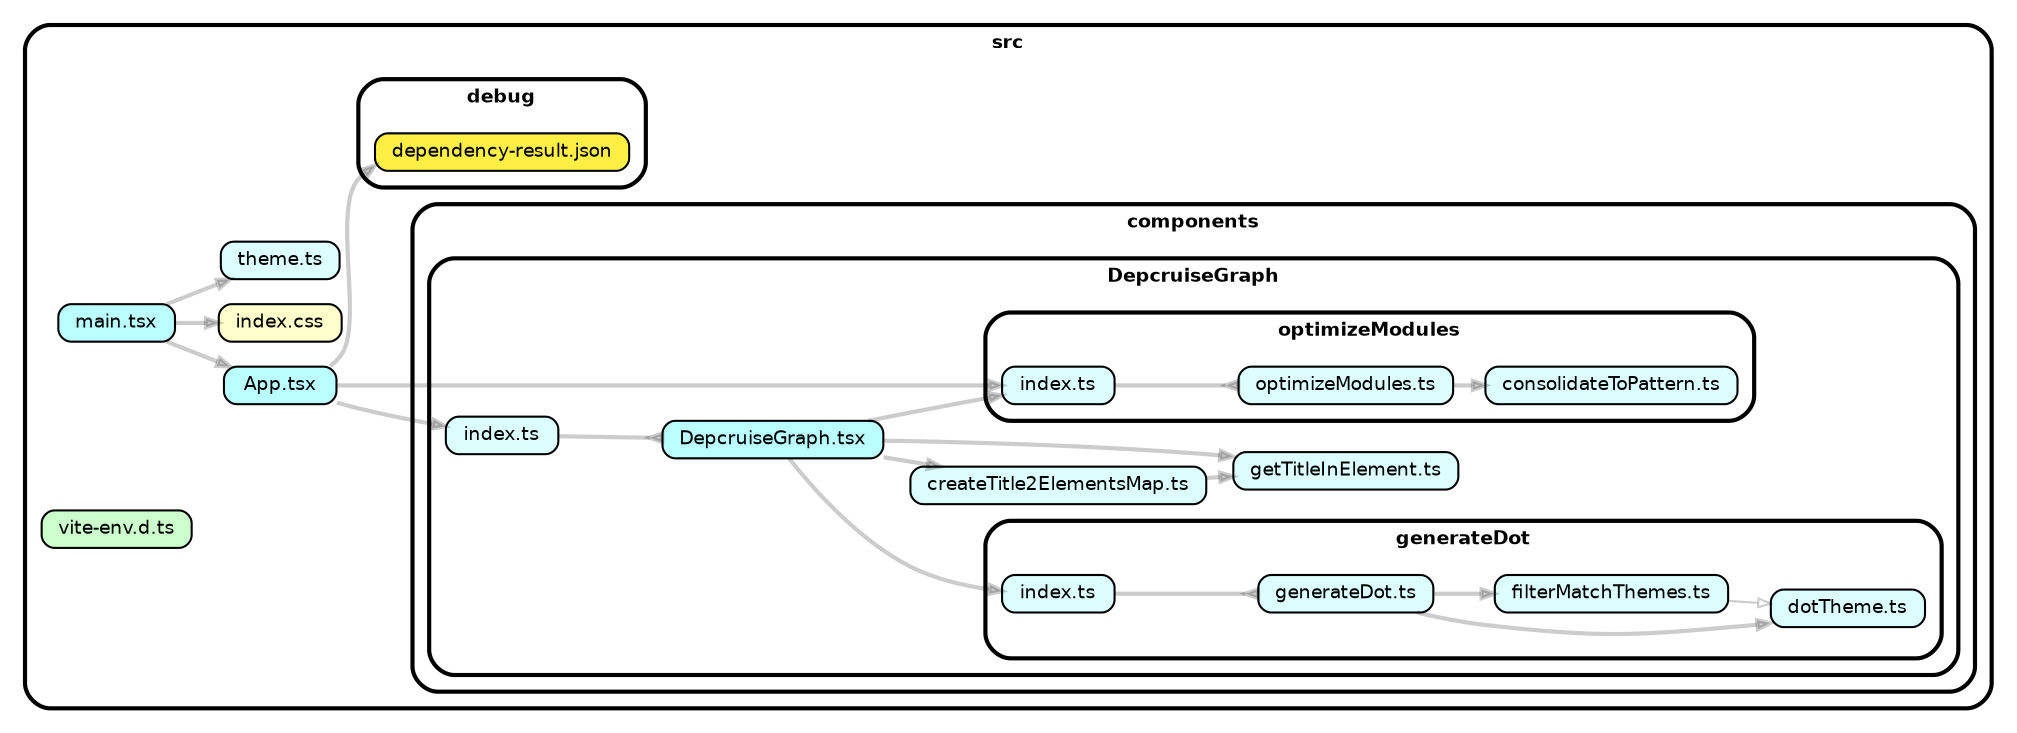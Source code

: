 strict digraph "dependency-cruiser output"{
    rankdir="LR" splines="true" overlap="false" nodesep="0.16" ranksep="0.18" fontname="Helvetica-bold" fontsize="9" style="rounded,bold,filled" fillcolor="#ffffff" compound="true"
    node [shape="box" style="rounded, filled" height="0.2" color="black" fillcolor="#ffffcc" fontcolor="black" fontname="Helvetica" fontsize="9"]
    edge [arrowhead="normal" arrowsize="0.6" penwidth="2.0" color="#00000033" fontname="Helvetica" fontsize="9"]

    subgraph "cluster_src" {label="src" "src/App.tsx" [label=<App.tsx> tooltip="App.tsx" URL="https://github.com/TakanoriOnuma/depcruise-visualizer/blob/main/src/App.tsx" fillcolor="#bbfeff"] }
    "src/App.tsx" -> "src/components/DepcruiseGraph/index.ts"
    "src/App.tsx" -> "src/components/DepcruiseGraph/optimizeModules/index.ts"
    "src/App.tsx" -> "src/debug/dependency-result.json"
    subgraph "cluster_src" {label="src" subgraph "cluster_src/components" {label="components" subgraph "cluster_src/components/DepcruiseGraph" {label="DepcruiseGraph" "src/components/DepcruiseGraph/DepcruiseGraph.tsx" [label=<DepcruiseGraph.tsx> tooltip="DepcruiseGraph.tsx" URL="https://github.com/TakanoriOnuma/depcruise-visualizer/blob/main/src/components/DepcruiseGraph/DepcruiseGraph.tsx" fillcolor="#bbfeff"] } } }
    "src/components/DepcruiseGraph/DepcruiseGraph.tsx" -> "src/components/DepcruiseGraph/createTitle2ElementsMap.ts"
    "src/components/DepcruiseGraph/DepcruiseGraph.tsx" -> "src/components/DepcruiseGraph/generateDot/index.ts"
    "src/components/DepcruiseGraph/DepcruiseGraph.tsx" -> "src/components/DepcruiseGraph/getTitleInElement.ts"
    "src/components/DepcruiseGraph/DepcruiseGraph.tsx" -> "src/components/DepcruiseGraph/optimizeModules/index.ts"
    subgraph "cluster_src" {label="src" subgraph "cluster_src/components" {label="components" subgraph "cluster_src/components/DepcruiseGraph" {label="DepcruiseGraph" "src/components/DepcruiseGraph/createTitle2ElementsMap.ts" [label=<createTitle2ElementsMap.ts> tooltip="createTitle2ElementsMap.ts" URL="https://github.com/TakanoriOnuma/depcruise-visualizer/blob/main/src/components/DepcruiseGraph/createTitle2ElementsMap.ts" fillcolor="#ddfeff"] } } }
    "src/components/DepcruiseGraph/createTitle2ElementsMap.ts" -> "src/components/DepcruiseGraph/getTitleInElement.ts"
    subgraph "cluster_src" {label="src" subgraph "cluster_src/components" {label="components" subgraph "cluster_src/components/DepcruiseGraph" {label="DepcruiseGraph" subgraph "cluster_src/components/DepcruiseGraph/generateDot" {label="generateDot" "src/components/DepcruiseGraph/generateDot/dotTheme.ts" [label=<dotTheme.ts> tooltip="dotTheme.ts" URL="https://github.com/TakanoriOnuma/depcruise-visualizer/blob/main/src/components/DepcruiseGraph/generateDot/dotTheme.ts" fillcolor="#ddfeff"] } } } }
    subgraph "cluster_src" {label="src" subgraph "cluster_src/components" {label="components" subgraph "cluster_src/components/DepcruiseGraph" {label="DepcruiseGraph" subgraph "cluster_src/components/DepcruiseGraph/generateDot" {label="generateDot" "src/components/DepcruiseGraph/generateDot/filterMatchThemes.ts" [label=<filterMatchThemes.ts> tooltip="filterMatchThemes.ts" URL="https://github.com/TakanoriOnuma/depcruise-visualizer/blob/main/src/components/DepcruiseGraph/generateDot/filterMatchThemes.ts" fillcolor="#ddfeff"] } } } }
    "src/components/DepcruiseGraph/generateDot/filterMatchThemes.ts" -> "src/components/DepcruiseGraph/generateDot/dotTheme.ts" [arrowhead="onormal" penwidth="1.0"]
    subgraph "cluster_src" {label="src" subgraph "cluster_src/components" {label="components" subgraph "cluster_src/components/DepcruiseGraph" {label="DepcruiseGraph" subgraph "cluster_src/components/DepcruiseGraph/generateDot" {label="generateDot" "src/components/DepcruiseGraph/generateDot/generateDot.ts" [label=<generateDot.ts> tooltip="generateDot.ts" URL="https://github.com/TakanoriOnuma/depcruise-visualizer/blob/main/src/components/DepcruiseGraph/generateDot/generateDot.ts" fillcolor="#ddfeff"] } } } }
    "src/components/DepcruiseGraph/generateDot/generateDot.ts" -> "src/components/DepcruiseGraph/generateDot/dotTheme.ts"
    "src/components/DepcruiseGraph/generateDot/generateDot.ts" -> "src/components/DepcruiseGraph/generateDot/filterMatchThemes.ts"
    subgraph "cluster_src" {label="src" subgraph "cluster_src/components" {label="components" subgraph "cluster_src/components/DepcruiseGraph" {label="DepcruiseGraph" subgraph "cluster_src/components/DepcruiseGraph/generateDot" {label="generateDot" "src/components/DepcruiseGraph/generateDot/index.ts" [label=<index.ts> tooltip="index.ts" URL="https://github.com/TakanoriOnuma/depcruise-visualizer/blob/main/src/components/DepcruiseGraph/generateDot/index.ts" fillcolor="#ddfeff"] } } } }
    "src/components/DepcruiseGraph/generateDot/index.ts" -> "src/components/DepcruiseGraph/generateDot/generateDot.ts" [arrowhead="inv"]
    subgraph "cluster_src" {label="src" subgraph "cluster_src/components" {label="components" subgraph "cluster_src/components/DepcruiseGraph" {label="DepcruiseGraph" "src/components/DepcruiseGraph/getTitleInElement.ts" [label=<getTitleInElement.ts> tooltip="getTitleInElement.ts" URL="https://github.com/TakanoriOnuma/depcruise-visualizer/blob/main/src/components/DepcruiseGraph/getTitleInElement.ts" fillcolor="#ddfeff"] } } }
    subgraph "cluster_src" {label="src" subgraph "cluster_src/components" {label="components" subgraph "cluster_src/components/DepcruiseGraph" {label="DepcruiseGraph" "src/components/DepcruiseGraph/index.ts" [label=<index.ts> tooltip="index.ts" URL="https://github.com/TakanoriOnuma/depcruise-visualizer/blob/main/src/components/DepcruiseGraph/index.ts" fillcolor="#ddfeff"] } } }
    "src/components/DepcruiseGraph/index.ts" -> "src/components/DepcruiseGraph/DepcruiseGraph.tsx" [arrowhead="inv"]
    subgraph "cluster_src" {label="src" subgraph "cluster_src/components" {label="components" subgraph "cluster_src/components/DepcruiseGraph" {label="DepcruiseGraph" subgraph "cluster_src/components/DepcruiseGraph/optimizeModules" {label="optimizeModules" "src/components/DepcruiseGraph/optimizeModules/consolidateToPattern.ts" [label=<consolidateToPattern.ts> tooltip="consolidateToPattern.ts" URL="https://github.com/TakanoriOnuma/depcruise-visualizer/blob/main/src/components/DepcruiseGraph/optimizeModules/consolidateToPattern.ts" fillcolor="#ddfeff"] } } } }
    subgraph "cluster_src" {label="src" subgraph "cluster_src/components" {label="components" subgraph "cluster_src/components/DepcruiseGraph" {label="DepcruiseGraph" subgraph "cluster_src/components/DepcruiseGraph/optimizeModules" {label="optimizeModules" "src/components/DepcruiseGraph/optimizeModules/index.ts" [label=<index.ts> tooltip="index.ts" URL="https://github.com/TakanoriOnuma/depcruise-visualizer/blob/main/src/components/DepcruiseGraph/optimizeModules/index.ts" fillcolor="#ddfeff"] } } } }
    "src/components/DepcruiseGraph/optimizeModules/index.ts" -> "src/components/DepcruiseGraph/optimizeModules/optimizeModules.ts" [arrowhead="inv"]
    subgraph "cluster_src" {label="src" subgraph "cluster_src/components" {label="components" subgraph "cluster_src/components/DepcruiseGraph" {label="DepcruiseGraph" subgraph "cluster_src/components/DepcruiseGraph/optimizeModules" {label="optimizeModules" "src/components/DepcruiseGraph/optimizeModules/optimizeModules.ts" [label=<optimizeModules.ts> tooltip="optimizeModules.ts" URL="https://github.com/TakanoriOnuma/depcruise-visualizer/blob/main/src/components/DepcruiseGraph/optimizeModules/optimizeModules.ts" fillcolor="#ddfeff"] } } } }
    "src/components/DepcruiseGraph/optimizeModules/optimizeModules.ts" -> "src/components/DepcruiseGraph/optimizeModules/consolidateToPattern.ts"
    subgraph "cluster_src" {label="src" subgraph "cluster_src/debug" {label="debug" "src/debug/dependency-result.json" [label=<dependency-result.json> tooltip="dependency-result.json" URL="https://github.com/TakanoriOnuma/depcruise-visualizer/blob/main/src/debug/dependency-result.json" fillcolor="#ffee44"] } }
    subgraph "cluster_src" {label="src" "src/index.css" [label=<index.css> tooltip="index.css" URL="https://github.com/TakanoriOnuma/depcruise-visualizer/blob/main/src/index.css" ] }
    subgraph "cluster_src" {label="src" "src/main.tsx" [label=<main.tsx> tooltip="main.tsx" URL="https://github.com/TakanoriOnuma/depcruise-visualizer/blob/main/src/main.tsx" fillcolor="#bbfeff"] }
    "src/main.tsx" -> "src/App.tsx"
    "src/main.tsx" -> "src/index.css"
    "src/main.tsx" -> "src/theme.ts"
    subgraph "cluster_src" {label="src" "src/theme.ts" [label=<theme.ts> tooltip="theme.ts" URL="https://github.com/TakanoriOnuma/depcruise-visualizer/blob/main/src/theme.ts" fillcolor="#ddfeff"] }
    subgraph "cluster_src" {label="src" "src/vite-env.d.ts" [label=<vite-env.d.ts> tooltip="vite-env.d.ts" URL="https://github.com/TakanoriOnuma/depcruise-visualizer/blob/main/src/vite-env.d.ts" fillcolor="#ccffcc"] }
}
